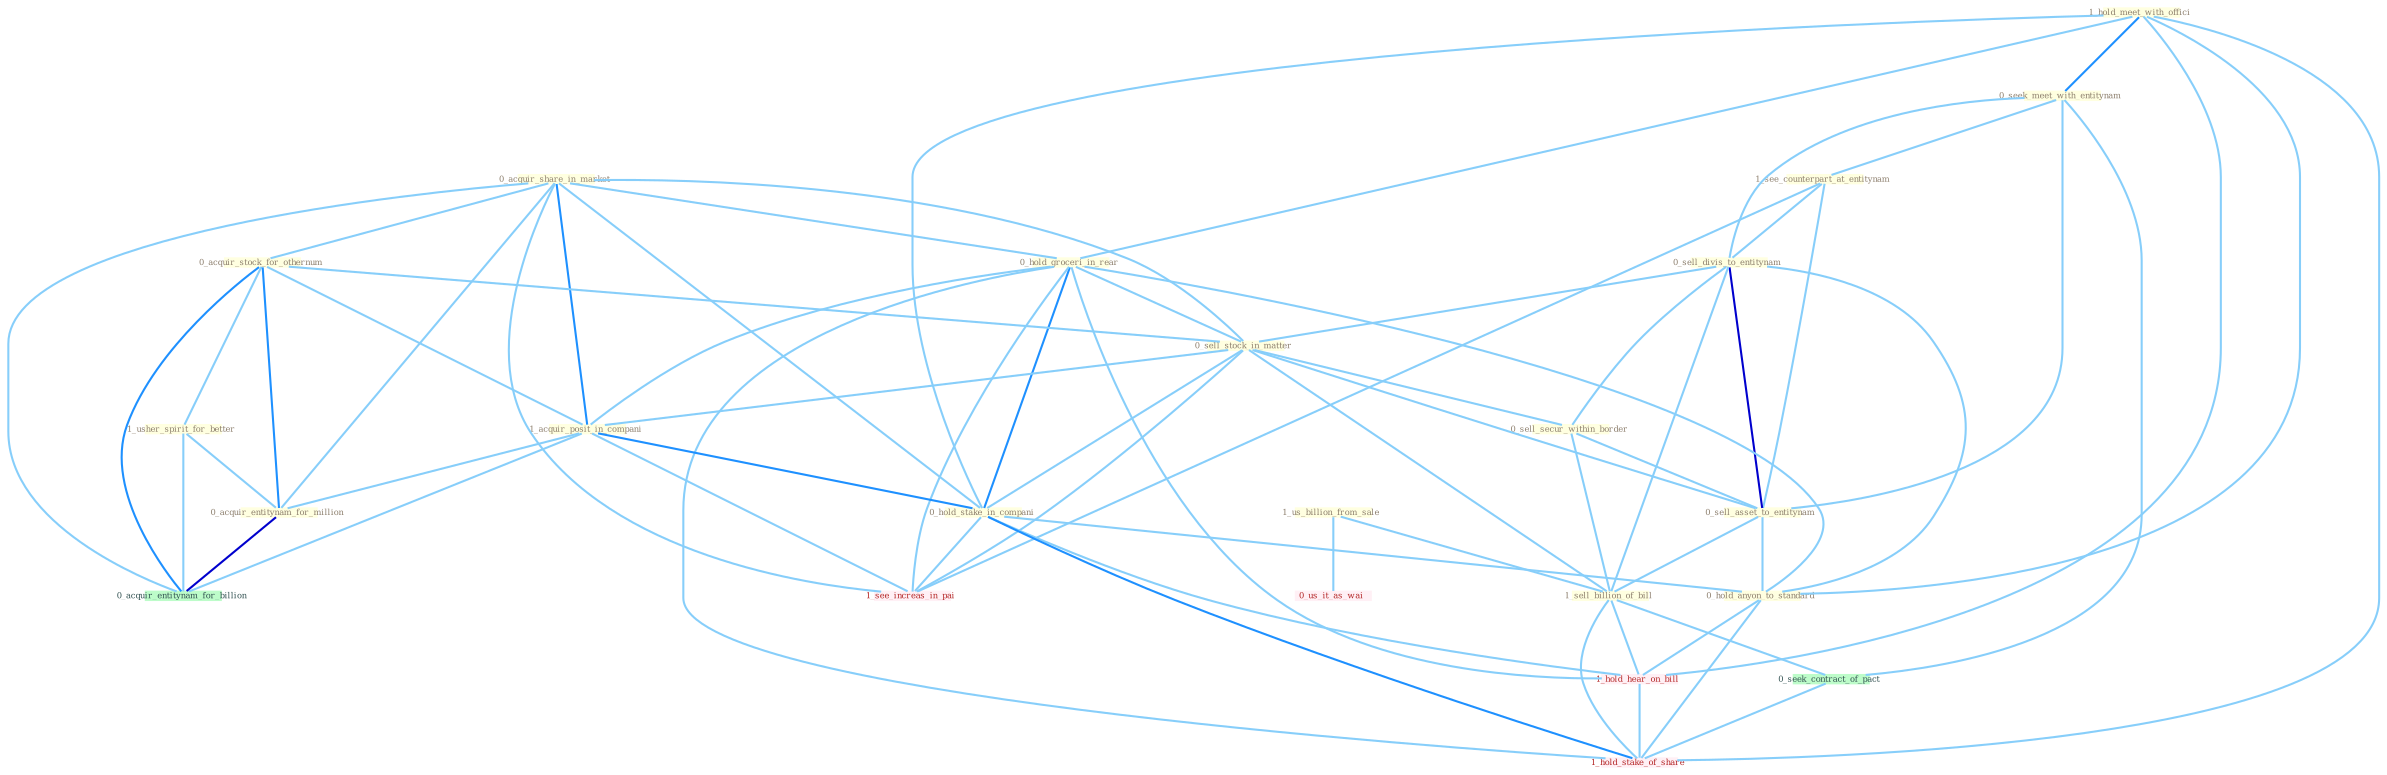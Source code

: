 Graph G{ 
    node
    [shape=polygon,style=filled,width=.5,height=.06,color="#BDFCC9",fixedsize=true,fontsize=4,
    fontcolor="#2f4f4f"];
    {node
    [color="#ffffe0", fontcolor="#8b7d6b"] "1_hold_meet_with_offici " "0_seek_meet_with_entitynam " "0_acquir_share_in_market " "1_see_counterpart_at_entitynam " "0_sell_divis_to_entitynam " "0_hold_groceri_in_rear " "0_acquir_stock_for_othernum " "0_sell_stock_in_matter " "1_acquir_posit_in_compani " "0_sell_secur_within_border " "1_usher_spirit_for_better " "0_sell_asset_to_entitynam " "0_acquir_entitynam_for_million " "1_us_billion_from_sale " "0_hold_stake_in_compani " "0_hold_anyon_to_standard " "1_sell_billion_of_bill "}
{node [color="#fff0f5", fontcolor="#b22222"] "0_us_it_as_wai " "1_see_increas_in_pai " "1_hold_hear_on_bill " "1_hold_stake_of_share "}
edge [color="#B0E2FF"];

	"1_hold_meet_with_offici " -- "0_seek_meet_with_entitynam " [w="2", color="#1e90ff" , len=0.8];
	"1_hold_meet_with_offici " -- "0_hold_groceri_in_rear " [w="1", color="#87cefa" ];
	"1_hold_meet_with_offici " -- "0_hold_stake_in_compani " [w="1", color="#87cefa" ];
	"1_hold_meet_with_offici " -- "0_hold_anyon_to_standard " [w="1", color="#87cefa" ];
	"1_hold_meet_with_offici " -- "1_hold_hear_on_bill " [w="1", color="#87cefa" ];
	"1_hold_meet_with_offici " -- "1_hold_stake_of_share " [w="1", color="#87cefa" ];
	"0_seek_meet_with_entitynam " -- "1_see_counterpart_at_entitynam " [w="1", color="#87cefa" ];
	"0_seek_meet_with_entitynam " -- "0_sell_divis_to_entitynam " [w="1", color="#87cefa" ];
	"0_seek_meet_with_entitynam " -- "0_sell_asset_to_entitynam " [w="1", color="#87cefa" ];
	"0_seek_meet_with_entitynam " -- "0_seek_contract_of_pact " [w="1", color="#87cefa" ];
	"0_acquir_share_in_market " -- "0_hold_groceri_in_rear " [w="1", color="#87cefa" ];
	"0_acquir_share_in_market " -- "0_acquir_stock_for_othernum " [w="1", color="#87cefa" ];
	"0_acquir_share_in_market " -- "0_sell_stock_in_matter " [w="1", color="#87cefa" ];
	"0_acquir_share_in_market " -- "1_acquir_posit_in_compani " [w="2", color="#1e90ff" , len=0.8];
	"0_acquir_share_in_market " -- "0_acquir_entitynam_for_million " [w="1", color="#87cefa" ];
	"0_acquir_share_in_market " -- "0_hold_stake_in_compani " [w="1", color="#87cefa" ];
	"0_acquir_share_in_market " -- "0_acquir_entitynam_for_billion " [w="1", color="#87cefa" ];
	"0_acquir_share_in_market " -- "1_see_increas_in_pai " [w="1", color="#87cefa" ];
	"1_see_counterpart_at_entitynam " -- "0_sell_divis_to_entitynam " [w="1", color="#87cefa" ];
	"1_see_counterpart_at_entitynam " -- "0_sell_asset_to_entitynam " [w="1", color="#87cefa" ];
	"1_see_counterpart_at_entitynam " -- "1_see_increas_in_pai " [w="1", color="#87cefa" ];
	"0_sell_divis_to_entitynam " -- "0_sell_stock_in_matter " [w="1", color="#87cefa" ];
	"0_sell_divis_to_entitynam " -- "0_sell_secur_within_border " [w="1", color="#87cefa" ];
	"0_sell_divis_to_entitynam " -- "0_sell_asset_to_entitynam " [w="3", color="#0000cd" , len=0.6];
	"0_sell_divis_to_entitynam " -- "0_hold_anyon_to_standard " [w="1", color="#87cefa" ];
	"0_sell_divis_to_entitynam " -- "1_sell_billion_of_bill " [w="1", color="#87cefa" ];
	"0_hold_groceri_in_rear " -- "0_sell_stock_in_matter " [w="1", color="#87cefa" ];
	"0_hold_groceri_in_rear " -- "1_acquir_posit_in_compani " [w="1", color="#87cefa" ];
	"0_hold_groceri_in_rear " -- "0_hold_stake_in_compani " [w="2", color="#1e90ff" , len=0.8];
	"0_hold_groceri_in_rear " -- "0_hold_anyon_to_standard " [w="1", color="#87cefa" ];
	"0_hold_groceri_in_rear " -- "1_see_increas_in_pai " [w="1", color="#87cefa" ];
	"0_hold_groceri_in_rear " -- "1_hold_hear_on_bill " [w="1", color="#87cefa" ];
	"0_hold_groceri_in_rear " -- "1_hold_stake_of_share " [w="1", color="#87cefa" ];
	"0_acquir_stock_for_othernum " -- "0_sell_stock_in_matter " [w="1", color="#87cefa" ];
	"0_acquir_stock_for_othernum " -- "1_acquir_posit_in_compani " [w="1", color="#87cefa" ];
	"0_acquir_stock_for_othernum " -- "1_usher_spirit_for_better " [w="1", color="#87cefa" ];
	"0_acquir_stock_for_othernum " -- "0_acquir_entitynam_for_million " [w="2", color="#1e90ff" , len=0.8];
	"0_acquir_stock_for_othernum " -- "0_acquir_entitynam_for_billion " [w="2", color="#1e90ff" , len=0.8];
	"0_sell_stock_in_matter " -- "1_acquir_posit_in_compani " [w="1", color="#87cefa" ];
	"0_sell_stock_in_matter " -- "0_sell_secur_within_border " [w="1", color="#87cefa" ];
	"0_sell_stock_in_matter " -- "0_sell_asset_to_entitynam " [w="1", color="#87cefa" ];
	"0_sell_stock_in_matter " -- "0_hold_stake_in_compani " [w="1", color="#87cefa" ];
	"0_sell_stock_in_matter " -- "1_sell_billion_of_bill " [w="1", color="#87cefa" ];
	"0_sell_stock_in_matter " -- "1_see_increas_in_pai " [w="1", color="#87cefa" ];
	"1_acquir_posit_in_compani " -- "0_acquir_entitynam_for_million " [w="1", color="#87cefa" ];
	"1_acquir_posit_in_compani " -- "0_hold_stake_in_compani " [w="2", color="#1e90ff" , len=0.8];
	"1_acquir_posit_in_compani " -- "0_acquir_entitynam_for_billion " [w="1", color="#87cefa" ];
	"1_acquir_posit_in_compani " -- "1_see_increas_in_pai " [w="1", color="#87cefa" ];
	"0_sell_secur_within_border " -- "0_sell_asset_to_entitynam " [w="1", color="#87cefa" ];
	"0_sell_secur_within_border " -- "1_sell_billion_of_bill " [w="1", color="#87cefa" ];
	"1_usher_spirit_for_better " -- "0_acquir_entitynam_for_million " [w="1", color="#87cefa" ];
	"1_usher_spirit_for_better " -- "0_acquir_entitynam_for_billion " [w="1", color="#87cefa" ];
	"0_sell_asset_to_entitynam " -- "0_hold_anyon_to_standard " [w="1", color="#87cefa" ];
	"0_sell_asset_to_entitynam " -- "1_sell_billion_of_bill " [w="1", color="#87cefa" ];
	"0_acquir_entitynam_for_million " -- "0_acquir_entitynam_for_billion " [w="3", color="#0000cd" , len=0.6];
	"1_us_billion_from_sale " -- "1_sell_billion_of_bill " [w="1", color="#87cefa" ];
	"1_us_billion_from_sale " -- "0_us_it_as_wai " [w="1", color="#87cefa" ];
	"0_hold_stake_in_compani " -- "0_hold_anyon_to_standard " [w="1", color="#87cefa" ];
	"0_hold_stake_in_compani " -- "1_see_increas_in_pai " [w="1", color="#87cefa" ];
	"0_hold_stake_in_compani " -- "1_hold_hear_on_bill " [w="1", color="#87cefa" ];
	"0_hold_stake_in_compani " -- "1_hold_stake_of_share " [w="2", color="#1e90ff" , len=0.8];
	"0_hold_anyon_to_standard " -- "1_hold_hear_on_bill " [w="1", color="#87cefa" ];
	"0_hold_anyon_to_standard " -- "1_hold_stake_of_share " [w="1", color="#87cefa" ];
	"1_sell_billion_of_bill " -- "0_seek_contract_of_pact " [w="1", color="#87cefa" ];
	"1_sell_billion_of_bill " -- "1_hold_hear_on_bill " [w="1", color="#87cefa" ];
	"1_sell_billion_of_bill " -- "1_hold_stake_of_share " [w="1", color="#87cefa" ];
	"0_seek_contract_of_pact " -- "1_hold_stake_of_share " [w="1", color="#87cefa" ];
	"1_hold_hear_on_bill " -- "1_hold_stake_of_share " [w="1", color="#87cefa" ];
}